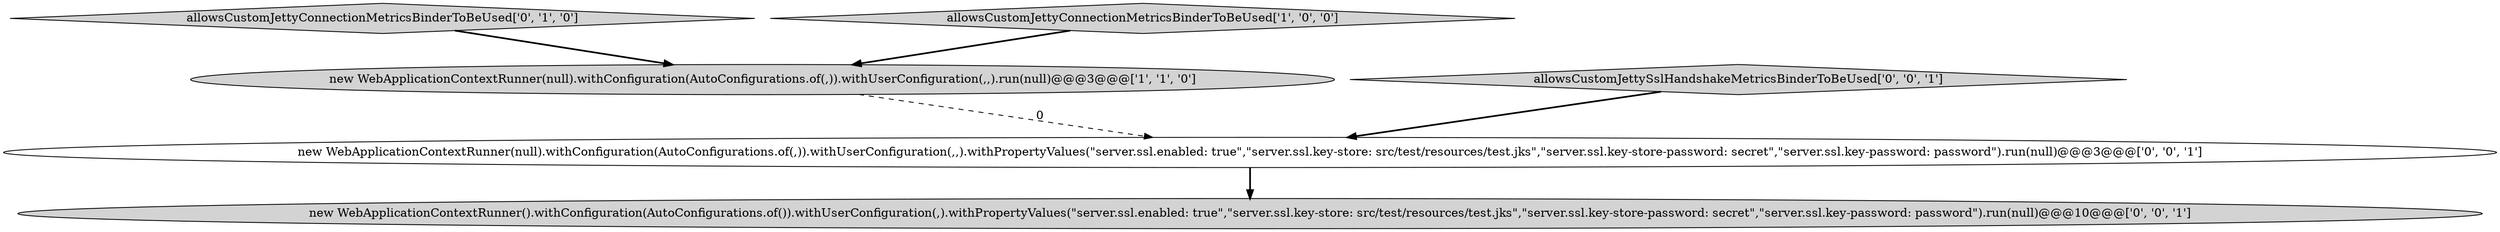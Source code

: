 digraph {
2 [style = filled, label = "allowsCustomJettyConnectionMetricsBinderToBeUsed['0', '1', '0']", fillcolor = lightgray, shape = diamond image = "AAA0AAABBB2BBB"];
1 [style = filled, label = "allowsCustomJettyConnectionMetricsBinderToBeUsed['1', '0', '0']", fillcolor = lightgray, shape = diamond image = "AAA0AAABBB1BBB"];
4 [style = filled, label = "new WebApplicationContextRunner(null).withConfiguration(AutoConfigurations.of(,)).withUserConfiguration(,,).withPropertyValues(\"server.ssl.enabled: true\",\"server.ssl.key-store: src/test/resources/test.jks\",\"server.ssl.key-store-password: secret\",\"server.ssl.key-password: password\").run(null)@@@3@@@['0', '0', '1']", fillcolor = white, shape = ellipse image = "AAA0AAABBB3BBB"];
0 [style = filled, label = "new WebApplicationContextRunner(null).withConfiguration(AutoConfigurations.of(,)).withUserConfiguration(,,).run(null)@@@3@@@['1', '1', '0']", fillcolor = lightgray, shape = ellipse image = "AAA0AAABBB1BBB"];
5 [style = filled, label = "allowsCustomJettySslHandshakeMetricsBinderToBeUsed['0', '0', '1']", fillcolor = lightgray, shape = diamond image = "AAA0AAABBB3BBB"];
3 [style = filled, label = "new WebApplicationContextRunner().withConfiguration(AutoConfigurations.of()).withUserConfiguration(,).withPropertyValues(\"server.ssl.enabled: true\",\"server.ssl.key-store: src/test/resources/test.jks\",\"server.ssl.key-store-password: secret\",\"server.ssl.key-password: password\").run(null)@@@10@@@['0', '0', '1']", fillcolor = lightgray, shape = ellipse image = "AAA0AAABBB3BBB"];
4->3 [style = bold, label=""];
2->0 [style = bold, label=""];
0->4 [style = dashed, label="0"];
1->0 [style = bold, label=""];
5->4 [style = bold, label=""];
}
